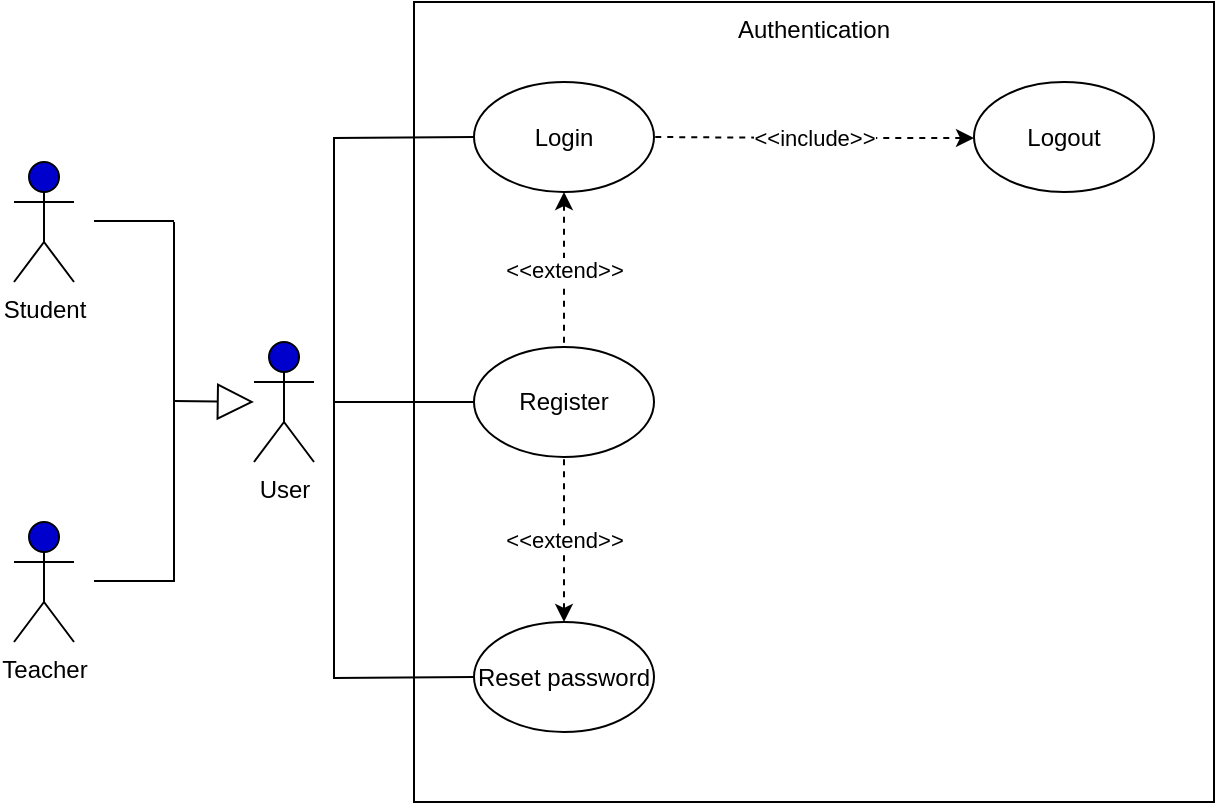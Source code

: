<mxfile version="14.9.5" type="github" pages="2">
  <diagram id="Sx80eRwoRhXMcVrHA14e" name="Authentication">
    <mxGraphModel dx="1182" dy="771" grid="1" gridSize="10" guides="1" tooltips="1" connect="1" arrows="1" fold="1" page="1" pageScale="1" pageWidth="827" pageHeight="1169" math="0" shadow="0">
      <root>
        <mxCell id="0" />
        <mxCell id="1" parent="0" />
        <mxCell id="ECMwFdhYDGbr-x0ZbSeB-1" value="Student" style="shape=umlActor;verticalLabelPosition=bottom;verticalAlign=top;html=1;outlineConnect=0;fillColor=#0000CC;" parent="1" vertex="1">
          <mxGeometry x="70" y="200" width="30" height="60" as="geometry" />
        </mxCell>
        <mxCell id="ECMwFdhYDGbr-x0ZbSeB-2" value="Teacher" style="shape=umlActor;verticalLabelPosition=bottom;verticalAlign=top;html=1;outlineConnect=0;labelPadding=0;fillColor=#0000CC;" parent="1" vertex="1">
          <mxGeometry x="70" y="380" width="30" height="60" as="geometry" />
        </mxCell>
        <mxCell id="ECMwFdhYDGbr-x0ZbSeB-4" value="Authentication" style="whiteSpace=wrap;html=1;aspect=fixed;verticalAlign=top;" parent="1" vertex="1">
          <mxGeometry x="270" y="120" width="400" height="400" as="geometry" />
        </mxCell>
        <mxCell id="ECMwFdhYDGbr-x0ZbSeB-6" value="" style="endArrow=none;html=1;" parent="1" edge="1">
          <mxGeometry width="50" height="50" relative="1" as="geometry">
            <mxPoint x="110" y="409.5" as="sourcePoint" />
            <mxPoint x="150" y="409.5" as="targetPoint" />
            <Array as="points">
              <mxPoint x="110" y="410" />
            </Array>
          </mxGeometry>
        </mxCell>
        <mxCell id="ECMwFdhYDGbr-x0ZbSeB-7" value="" style="endArrow=none;html=1;" parent="1" edge="1">
          <mxGeometry width="50" height="50" relative="1" as="geometry">
            <mxPoint x="110" y="229.5" as="sourcePoint" />
            <mxPoint x="150" y="229.5" as="targetPoint" />
            <Array as="points">
              <mxPoint x="130" y="229.5" />
            </Array>
          </mxGeometry>
        </mxCell>
        <mxCell id="ECMwFdhYDGbr-x0ZbSeB-8" value="" style="endArrow=none;html=1;" parent="1" edge="1">
          <mxGeometry width="50" height="50" relative="1" as="geometry">
            <mxPoint x="150" y="320" as="sourcePoint" />
            <mxPoint x="150" y="230" as="targetPoint" />
          </mxGeometry>
        </mxCell>
        <mxCell id="ECMwFdhYDGbr-x0ZbSeB-9" value="" style="endArrow=none;html=1;" parent="1" edge="1">
          <mxGeometry width="50" height="50" relative="1" as="geometry">
            <mxPoint x="150" y="410" as="sourcePoint" />
            <mxPoint x="150" y="320" as="targetPoint" />
          </mxGeometry>
        </mxCell>
        <mxCell id="ECMwFdhYDGbr-x0ZbSeB-51" value="&amp;lt;&amp;lt;extend&amp;gt;&amp;gt;" style="edgeStyle=none;rounded=0;orthogonalLoop=1;jettySize=auto;html=1;exitX=0.5;exitY=1;exitDx=0;exitDy=0;entryX=0.5;entryY=0;entryDx=0;entryDy=0;endArrow=none;endFill=0;dashed=1;startArrow=classic;startFill=1;" parent="1" source="ECMwFdhYDGbr-x0ZbSeB-20" target="ECMwFdhYDGbr-x0ZbSeB-30" edge="1">
          <mxGeometry relative="1" as="geometry" />
        </mxCell>
        <mxCell id="ECMwFdhYDGbr-x0ZbSeB-54" value="&amp;lt;&amp;lt;include&amp;gt;&amp;gt;" style="edgeStyle=none;rounded=0;orthogonalLoop=1;jettySize=auto;html=1;dashed=1;startArrow=classic;startFill=1;endArrow=none;endFill=0;entryX=1;entryY=0.5;entryDx=0;entryDy=0;" parent="1" target="ECMwFdhYDGbr-x0ZbSeB-20" edge="1">
          <mxGeometry relative="1" as="geometry">
            <mxPoint x="550" y="188" as="sourcePoint" />
            <Array as="points">
              <mxPoint x="470" y="188" />
            </Array>
          </mxGeometry>
        </mxCell>
        <mxCell id="ECMwFdhYDGbr-x0ZbSeB-20" value="Login" style="ellipse;whiteSpace=wrap;html=1;" parent="1" vertex="1">
          <mxGeometry x="300" y="160" width="90" height="55" as="geometry" />
        </mxCell>
        <mxCell id="ECMwFdhYDGbr-x0ZbSeB-30" value="Register" style="ellipse;whiteSpace=wrap;html=1;" parent="1" vertex="1">
          <mxGeometry x="300" y="292.5" width="90" height="55" as="geometry" />
        </mxCell>
        <mxCell id="ECMwFdhYDGbr-x0ZbSeB-31" value="Logout" style="ellipse;whiteSpace=wrap;html=1;" parent="1" vertex="1">
          <mxGeometry x="550" y="160" width="90" height="55" as="geometry" />
        </mxCell>
        <mxCell id="ECMwFdhYDGbr-x0ZbSeB-52" value="&amp;lt;&amp;lt;extend&amp;gt;&amp;gt;" style="edgeStyle=none;rounded=0;orthogonalLoop=1;jettySize=auto;html=1;exitX=0.5;exitY=0;exitDx=0;exitDy=0;entryX=0.5;entryY=1;entryDx=0;entryDy=0;endArrow=none;endFill=0;dashed=1;startArrow=classic;startFill=1;" parent="1" source="ECMwFdhYDGbr-x0ZbSeB-32" target="ECMwFdhYDGbr-x0ZbSeB-30" edge="1">
          <mxGeometry relative="1" as="geometry" />
        </mxCell>
        <mxCell id="ECMwFdhYDGbr-x0ZbSeB-32" value="Reset password" style="ellipse;whiteSpace=wrap;html=1;" parent="1" vertex="1">
          <mxGeometry x="300" y="430" width="90" height="55" as="geometry" />
        </mxCell>
        <mxCell id="ECMwFdhYDGbr-x0ZbSeB-48" style="edgeStyle=none;rounded=0;orthogonalLoop=1;jettySize=auto;html=1;entryX=0;entryY=0.5;entryDx=0;entryDy=0;endArrow=none;endFill=0;" parent="1" target="ECMwFdhYDGbr-x0ZbSeB-30" edge="1">
          <mxGeometry relative="1" as="geometry">
            <mxPoint x="230" y="320" as="sourcePoint" />
          </mxGeometry>
        </mxCell>
        <mxCell id="ECMwFdhYDGbr-x0ZbSeB-49" style="edgeStyle=none;rounded=0;orthogonalLoop=1;jettySize=auto;html=1;entryX=0;entryY=0.5;entryDx=0;entryDy=0;endArrow=none;endFill=0;" parent="1" target="ECMwFdhYDGbr-x0ZbSeB-20" edge="1">
          <mxGeometry relative="1" as="geometry">
            <mxPoint x="230" y="320" as="sourcePoint" />
            <Array as="points">
              <mxPoint x="230" y="188" />
            </Array>
          </mxGeometry>
        </mxCell>
        <mxCell id="ECMwFdhYDGbr-x0ZbSeB-50" style="edgeStyle=none;rounded=0;orthogonalLoop=1;jettySize=auto;html=1;entryX=0;entryY=0.5;entryDx=0;entryDy=0;endArrow=none;endFill=0;" parent="1" target="ECMwFdhYDGbr-x0ZbSeB-32" edge="1">
          <mxGeometry relative="1" as="geometry">
            <mxPoint x="230" y="320" as="sourcePoint" />
            <Array as="points">
              <mxPoint x="230" y="458" />
            </Array>
          </mxGeometry>
        </mxCell>
        <mxCell id="ECMwFdhYDGbr-x0ZbSeB-37" value="User" style="shape=umlActor;verticalLabelPosition=bottom;verticalAlign=top;html=1;outlineConnect=0;fillColor=#0000CC;" parent="1" vertex="1">
          <mxGeometry x="190" y="290" width="30" height="60" as="geometry" />
        </mxCell>
        <mxCell id="ECMwFdhYDGbr-x0ZbSeB-44" value="" style="endArrow=block;endSize=16;endFill=0;html=1;" parent="1" edge="1">
          <mxGeometry width="160" relative="1" as="geometry">
            <mxPoint x="150" y="319.5" as="sourcePoint" />
            <mxPoint x="190" y="320" as="targetPoint" />
          </mxGeometry>
        </mxCell>
      </root>
    </mxGraphModel>
  </diagram>
  <diagram id="BAZM7-qq4t-G2bQRdrPu" name="chat">
    <mxGraphModel dx="1182" dy="771" grid="1" gridSize="10" guides="1" tooltips="1" connect="1" arrows="1" fold="1" page="1" pageScale="1" pageWidth="1100" pageHeight="850" math="0" shadow="0">
      <root>
        <mxCell id="fuMEjZ2mYaRb5mKkh7il-0" />
        <mxCell id="fuMEjZ2mYaRb5mKkh7il-1" parent="fuMEjZ2mYaRb5mKkh7il-0" />
        <mxCell id="ol8uk9bHq6__7qKBmLQA-0" value="Chat" style="whiteSpace=wrap;html=1;aspect=fixed;verticalAlign=top;" vertex="1" parent="fuMEjZ2mYaRb5mKkh7il-1">
          <mxGeometry x="270" y="120" width="400" height="400" as="geometry" />
        </mxCell>
        <mxCell id="OGh1x9zz3Mqj_1bcBgqc-0" value="Student" style="shape=umlActor;verticalLabelPosition=bottom;verticalAlign=top;html=1;outlineConnect=0;fillColor=#0000CC;" vertex="1" parent="fuMEjZ2mYaRb5mKkh7il-1">
          <mxGeometry x="70" y="200" width="30" height="60" as="geometry" />
        </mxCell>
        <mxCell id="OGh1x9zz3Mqj_1bcBgqc-1" value="Teacher" style="shape=umlActor;verticalLabelPosition=bottom;verticalAlign=top;html=1;outlineConnect=0;labelPadding=0;fillColor=#0000CC;" vertex="1" parent="fuMEjZ2mYaRb5mKkh7il-1">
          <mxGeometry x="70" y="380" width="30" height="60" as="geometry" />
        </mxCell>
        <mxCell id="OGh1x9zz3Mqj_1bcBgqc-2" value="" style="endArrow=none;html=1;" edge="1" parent="fuMEjZ2mYaRb5mKkh7il-1">
          <mxGeometry width="50" height="50" relative="1" as="geometry">
            <mxPoint x="110" y="409.5" as="sourcePoint" />
            <mxPoint x="150" y="409.5" as="targetPoint" />
            <Array as="points">
              <mxPoint x="110" y="410" />
            </Array>
          </mxGeometry>
        </mxCell>
        <mxCell id="OGh1x9zz3Mqj_1bcBgqc-3" value="" style="endArrow=none;html=1;" edge="1" parent="fuMEjZ2mYaRb5mKkh7il-1">
          <mxGeometry width="50" height="50" relative="1" as="geometry">
            <mxPoint x="110" y="229.5" as="sourcePoint" />
            <mxPoint x="150" y="229.5" as="targetPoint" />
            <Array as="points">
              <mxPoint x="130" y="229.5" />
            </Array>
          </mxGeometry>
        </mxCell>
        <mxCell id="OGh1x9zz3Mqj_1bcBgqc-4" value="" style="endArrow=none;html=1;" edge="1" parent="fuMEjZ2mYaRb5mKkh7il-1">
          <mxGeometry width="50" height="50" relative="1" as="geometry">
            <mxPoint x="150" y="320" as="sourcePoint" />
            <mxPoint x="150" y="230" as="targetPoint" />
          </mxGeometry>
        </mxCell>
        <mxCell id="OGh1x9zz3Mqj_1bcBgqc-5" value="" style="endArrow=none;html=1;" edge="1" parent="fuMEjZ2mYaRb5mKkh7il-1">
          <mxGeometry width="50" height="50" relative="1" as="geometry">
            <mxPoint x="150" y="410" as="sourcePoint" />
            <mxPoint x="150" y="320" as="targetPoint" />
          </mxGeometry>
        </mxCell>
        <mxCell id="OGh1x9zz3Mqj_1bcBgqc-6" value="User" style="shape=umlActor;verticalLabelPosition=bottom;verticalAlign=top;html=1;outlineConnect=0;fillColor=#0000CC;" vertex="1" parent="fuMEjZ2mYaRb5mKkh7il-1">
          <mxGeometry x="190" y="290" width="30" height="60" as="geometry" />
        </mxCell>
        <mxCell id="OGh1x9zz3Mqj_1bcBgqc-7" value="" style="endArrow=block;endSize=16;endFill=0;html=1;" edge="1" parent="fuMEjZ2mYaRb5mKkh7il-1">
          <mxGeometry width="160" relative="1" as="geometry">
            <mxPoint x="150" y="319.5" as="sourcePoint" />
            <mxPoint x="190" y="320" as="targetPoint" />
          </mxGeometry>
        </mxCell>
        <mxCell id="SCXODORlc4PoecSJ4FHl-0" value="include" style="edgeStyle=orthogonalEdgeStyle;rounded=0;orthogonalLoop=1;jettySize=auto;html=1;exitX=1;exitY=0.5;exitDx=0;exitDy=0;entryX=0;entryY=0.5;entryDx=0;entryDy=0;dashed=1;" edge="1" parent="fuMEjZ2mYaRb5mKkh7il-1" target="zFrzIAEseoqqdwnvVhkP-1">
          <mxGeometry relative="1" as="geometry">
            <mxPoint x="390" y="320" as="sourcePoint" />
            <mxPoint x="470" y="320" as="targetPoint" />
          </mxGeometry>
        </mxCell>
        <mxCell id="S1Kn52CjZANkNKl031R--0" value="Add contact" style="ellipse;whiteSpace=wrap;html=1;" vertex="1" parent="fuMEjZ2mYaRb5mKkh7il-1">
          <mxGeometry x="300" y="292.5" width="90" height="55" as="geometry" />
        </mxCell>
        <mxCell id="Q98UIHAIkbcqlIvpovZ2-0" value="Send message" style="ellipse;whiteSpace=wrap;html=1;" vertex="1" parent="fuMEjZ2mYaRb5mKkh7il-1">
          <mxGeometry x="300" y="160" width="90" height="55" as="geometry" />
        </mxCell>
        <mxCell id="fQ_hf_pWQbw6v0YhsKVv-6" value="include" style="rounded=0;orthogonalLoop=1;jettySize=auto;html=1;exitX=1;exitY=0.5;exitDx=0;exitDy=0;entryX=0;entryY=0.5;entryDx=0;entryDy=0;dashed=1;" edge="1" parent="fuMEjZ2mYaRb5mKkh7il-1" source="1s_SKGOwp8yyWkPs1cwm-0" target="fQ_hf_pWQbw6v0YhsKVv-3">
          <mxGeometry relative="1" as="geometry" />
        </mxCell>
        <mxCell id="fQ_hf_pWQbw6v0YhsKVv-7" value="include" style="rounded=0;orthogonalLoop=1;jettySize=auto;html=1;exitX=1;exitY=0.5;exitDx=0;exitDy=0;dashed=1;entryX=0;entryY=0.5;entryDx=0;entryDy=0;" edge="1" parent="fuMEjZ2mYaRb5mKkh7il-1" source="1s_SKGOwp8yyWkPs1cwm-0" target="fQ_hf_pWQbw6v0YhsKVv-4">
          <mxGeometry relative="1" as="geometry" />
        </mxCell>
        <mxCell id="1s_SKGOwp8yyWkPs1cwm-0" value="Display conversation" style="ellipse;whiteSpace=wrap;html=1;" vertex="1" parent="fuMEjZ2mYaRb5mKkh7il-1">
          <mxGeometry x="300" y="425" width="90" height="55" as="geometry" />
        </mxCell>
        <mxCell id="zFrzIAEseoqqdwnvVhkP-1" value="search contact" style="ellipse;whiteSpace=wrap;html=1;" vertex="1" parent="fuMEjZ2mYaRb5mKkh7il-1">
          <mxGeometry x="540" y="292.5" width="90" height="55" as="geometry" />
        </mxCell>
        <mxCell id="e0hSWkzfubBY4BZN6pg5-1" value="extend" style="edgeStyle=orthogonalEdgeStyle;rounded=0;orthogonalLoop=1;jettySize=auto;html=1;exitX=0;exitY=0.5;exitDx=0;exitDy=0;entryX=1;entryY=0.5;entryDx=0;entryDy=0;dashed=1;" edge="1" parent="fuMEjZ2mYaRb5mKkh7il-1" source="e0hSWkzfubBY4BZN6pg5-0" target="Q98UIHAIkbcqlIvpovZ2-0">
          <mxGeometry relative="1" as="geometry" />
        </mxCell>
        <mxCell id="e0hSWkzfubBY4BZN6pg5-0" value="add attachement" style="ellipse;whiteSpace=wrap;html=1;" vertex="1" parent="fuMEjZ2mYaRb5mKkh7il-1">
          <mxGeometry x="540" y="160" width="90" height="55" as="geometry" />
        </mxCell>
        <mxCell id="fQ_hf_pWQbw6v0YhsKVv-0" style="edgeStyle=none;rounded=0;orthogonalLoop=1;jettySize=auto;html=1;entryX=0;entryY=0.5;entryDx=0;entryDy=0;endArrow=none;endFill=0;" edge="1" parent="fuMEjZ2mYaRb5mKkh7il-1">
          <mxGeometry relative="1" as="geometry">
            <mxPoint x="230" y="320" as="sourcePoint" />
            <mxPoint x="300" y="320" as="targetPoint" />
          </mxGeometry>
        </mxCell>
        <mxCell id="fQ_hf_pWQbw6v0YhsKVv-1" style="edgeStyle=none;rounded=0;orthogonalLoop=1;jettySize=auto;html=1;entryX=0;entryY=0.5;entryDx=0;entryDy=0;endArrow=none;endFill=0;" edge="1" parent="fuMEjZ2mYaRb5mKkh7il-1">
          <mxGeometry relative="1" as="geometry">
            <mxPoint x="230" y="320" as="sourcePoint" />
            <Array as="points">
              <mxPoint x="230" y="188" />
            </Array>
            <mxPoint x="300" y="187.5" as="targetPoint" />
          </mxGeometry>
        </mxCell>
        <mxCell id="fQ_hf_pWQbw6v0YhsKVv-2" style="edgeStyle=none;rounded=0;orthogonalLoop=1;jettySize=auto;html=1;entryX=0;entryY=0.5;entryDx=0;entryDy=0;endArrow=none;endFill=0;" edge="1" parent="fuMEjZ2mYaRb5mKkh7il-1">
          <mxGeometry relative="1" as="geometry">
            <mxPoint x="230" y="320" as="sourcePoint" />
            <Array as="points">
              <mxPoint x="230" y="458" />
            </Array>
            <mxPoint x="300" y="457.5" as="targetPoint" />
          </mxGeometry>
        </mxCell>
        <mxCell id="fQ_hf_pWQbw6v0YhsKVv-3" value="show date/time" style="ellipse;whiteSpace=wrap;html=1;" vertex="1" parent="fuMEjZ2mYaRb5mKkh7il-1">
          <mxGeometry x="540" y="398" width="90" height="55" as="geometry" />
        </mxCell>
        <mxCell id="fQ_hf_pWQbw6v0YhsKVv-4" value="show read status" style="ellipse;whiteSpace=wrap;html=1;" vertex="1" parent="fuMEjZ2mYaRb5mKkh7il-1">
          <mxGeometry x="540" y="460" width="90" height="55" as="geometry" />
        </mxCell>
      </root>
    </mxGraphModel>
  </diagram>
</mxfile>
